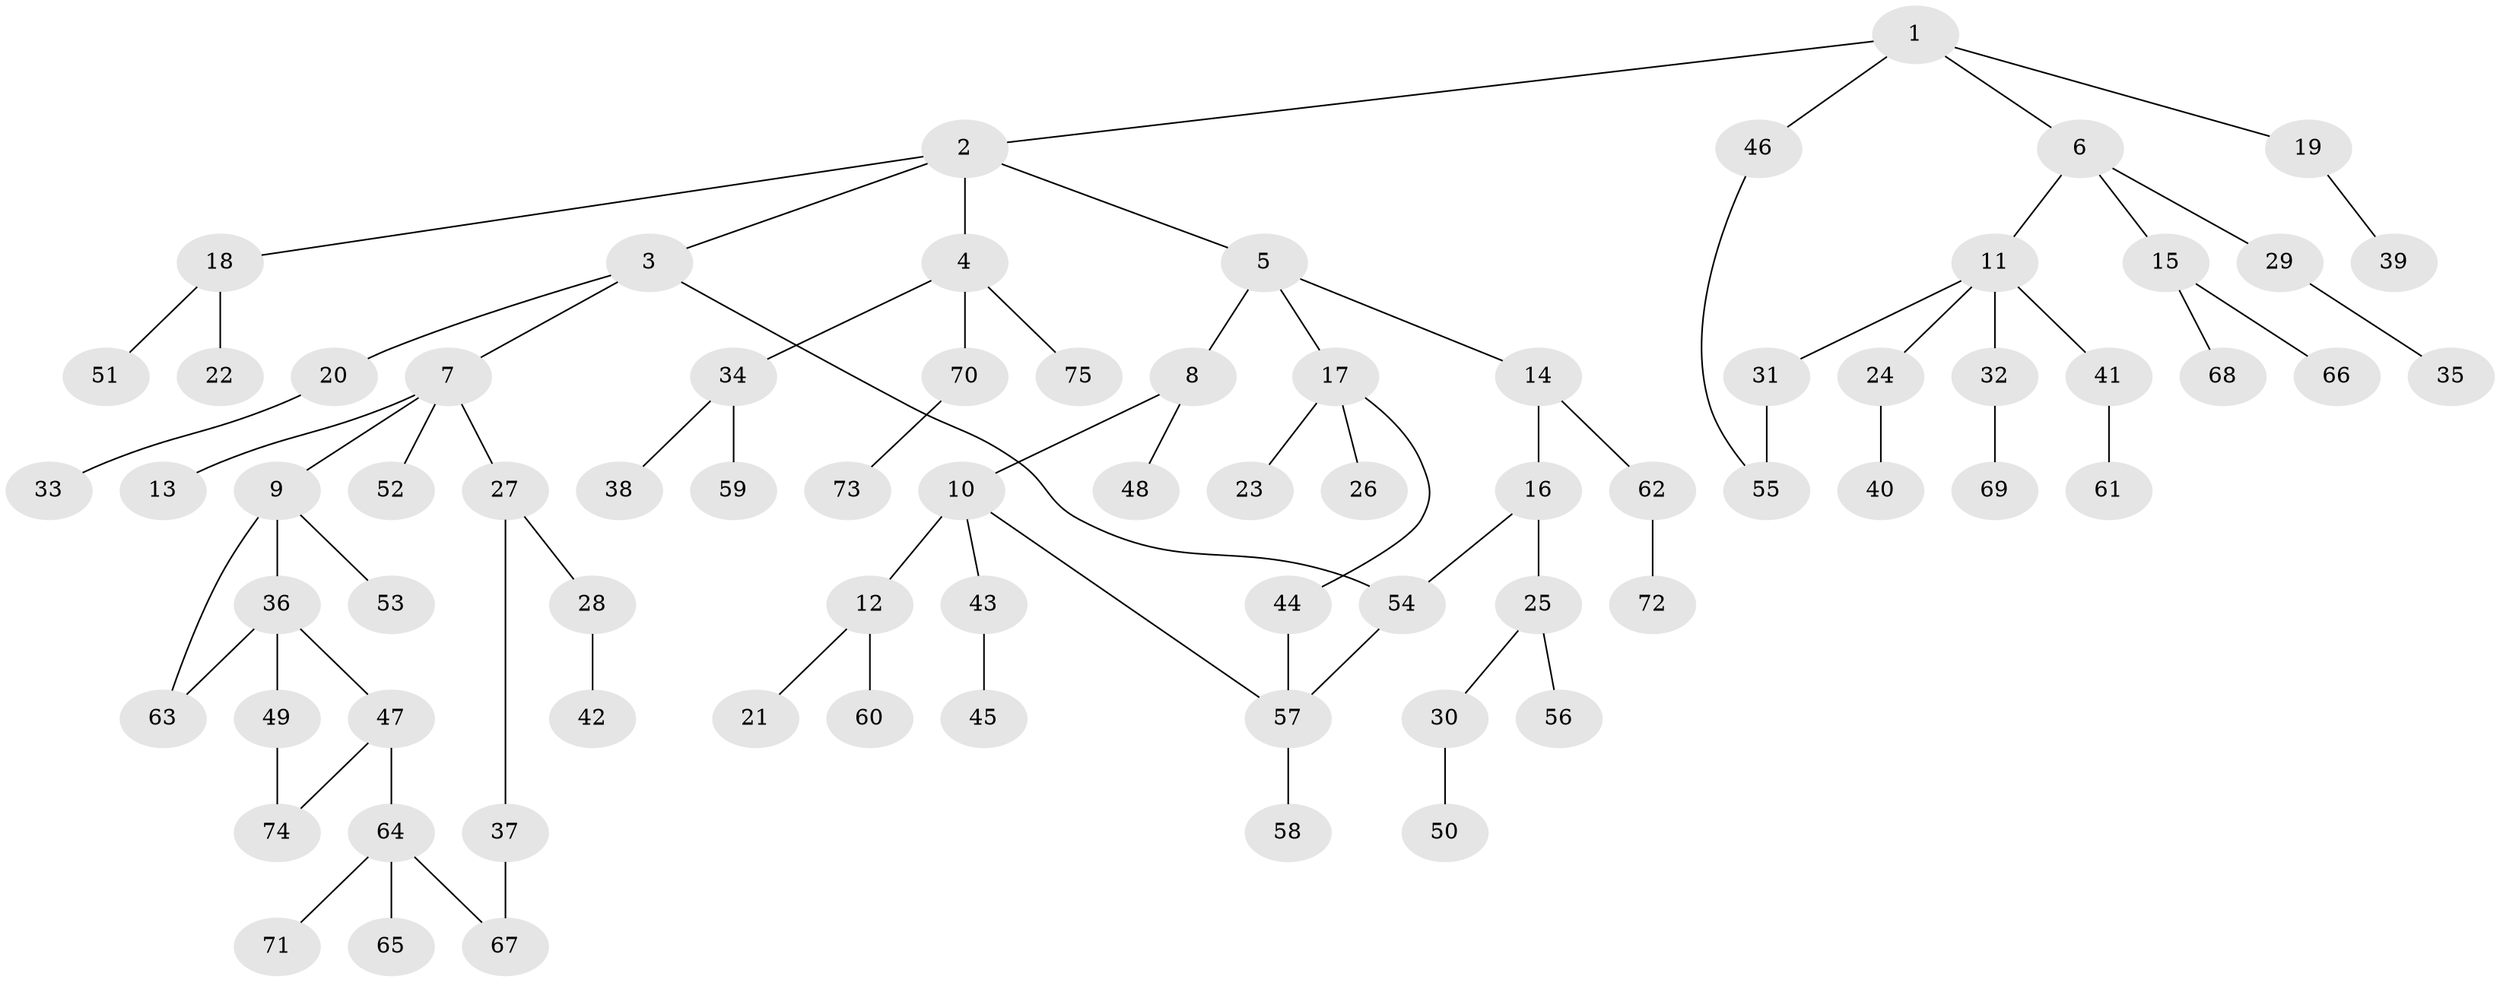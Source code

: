 // coarse degree distribution, {4: 0.16216216216216217, 1: 0.4864864864864865, 2: 0.1891891891891892, 3: 0.08108108108108109, 6: 0.02702702702702703, 8: 0.02702702702702703, 5: 0.02702702702702703}
// Generated by graph-tools (version 1.1) at 2025/45/03/04/25 21:45:28]
// undirected, 75 vertices, 81 edges
graph export_dot {
graph [start="1"]
  node [color=gray90,style=filled];
  1;
  2;
  3;
  4;
  5;
  6;
  7;
  8;
  9;
  10;
  11;
  12;
  13;
  14;
  15;
  16;
  17;
  18;
  19;
  20;
  21;
  22;
  23;
  24;
  25;
  26;
  27;
  28;
  29;
  30;
  31;
  32;
  33;
  34;
  35;
  36;
  37;
  38;
  39;
  40;
  41;
  42;
  43;
  44;
  45;
  46;
  47;
  48;
  49;
  50;
  51;
  52;
  53;
  54;
  55;
  56;
  57;
  58;
  59;
  60;
  61;
  62;
  63;
  64;
  65;
  66;
  67;
  68;
  69;
  70;
  71;
  72;
  73;
  74;
  75;
  1 -- 2;
  1 -- 6;
  1 -- 19;
  1 -- 46;
  2 -- 3;
  2 -- 4;
  2 -- 5;
  2 -- 18;
  3 -- 7;
  3 -- 20;
  3 -- 54;
  4 -- 34;
  4 -- 70;
  4 -- 75;
  5 -- 8;
  5 -- 14;
  5 -- 17;
  6 -- 11;
  6 -- 15;
  6 -- 29;
  7 -- 9;
  7 -- 13;
  7 -- 27;
  7 -- 52;
  8 -- 10;
  8 -- 48;
  9 -- 36;
  9 -- 53;
  9 -- 63;
  10 -- 12;
  10 -- 43;
  10 -- 57;
  11 -- 24;
  11 -- 31;
  11 -- 32;
  11 -- 41;
  12 -- 21;
  12 -- 60;
  14 -- 16;
  14 -- 62;
  15 -- 66;
  15 -- 68;
  16 -- 25;
  16 -- 54;
  17 -- 23;
  17 -- 26;
  17 -- 44;
  18 -- 22;
  18 -- 51;
  19 -- 39;
  20 -- 33;
  24 -- 40;
  25 -- 30;
  25 -- 56;
  27 -- 28;
  27 -- 37;
  28 -- 42;
  29 -- 35;
  30 -- 50;
  31 -- 55;
  32 -- 69;
  34 -- 38;
  34 -- 59;
  36 -- 47;
  36 -- 49;
  36 -- 63;
  37 -- 67;
  41 -- 61;
  43 -- 45;
  44 -- 57;
  46 -- 55;
  47 -- 64;
  47 -- 74;
  49 -- 74;
  54 -- 57;
  57 -- 58;
  62 -- 72;
  64 -- 65;
  64 -- 67;
  64 -- 71;
  70 -- 73;
}
